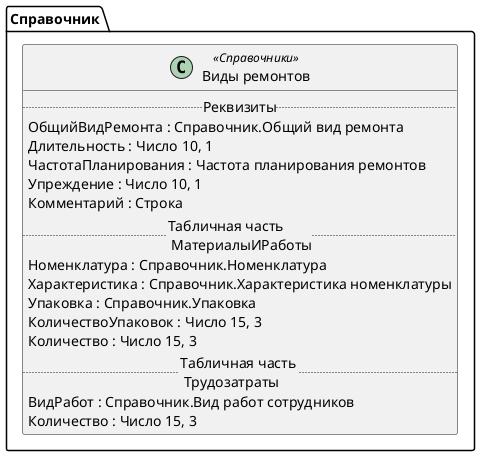 ﻿@startuml ВидыРемонтов
'!include templates.wsd
'..\include templates.wsd
class Справочник.ВидыРемонтов as "Виды ремонтов" <<Справочники>>
{
..Реквизиты..
ОбщийВидРемонта : Справочник.Общий вид ремонта
Длительность : Число 10, 1
ЧастотаПланирования : Частота планирования ремонтов
Упреждение : Число 10, 1
Комментарий : Строка
..Табличная часть \n МатериалыИРаботы..
Номенклатура : Справочник.Номенклатура
Характеристика : Справочник.Характеристика номенклатуры
Упаковка : Справочник.Упаковка
КоличествоУпаковок : Число 15, 3
Количество : Число 15, 3
..Табличная часть \n Трудозатраты..
ВидРабот : Справочник.Вид работ сотрудников
Количество : Число 15, 3
}
@enduml
